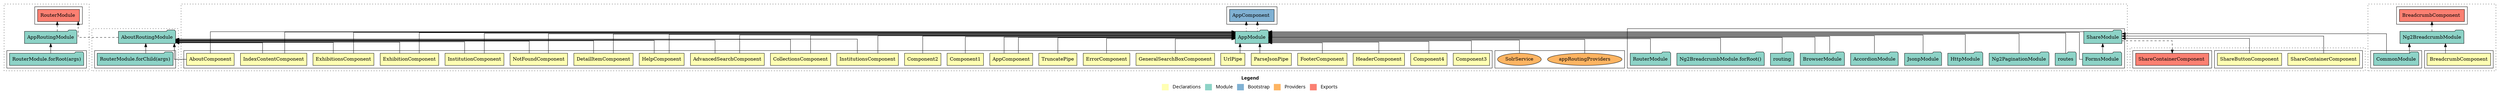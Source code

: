 digraph dependencies { node [shape="rect", style="filled", colorscheme=set312]; ranksep=0.4; compound=false; remincross=true; splines=true; splines=ortho; rankdir=LR; rankdir=TB; rankdir=BT; label=<<table BORDER="0"> <tr> <td colspan="5" align="center"><b>Legend</b></td> </tr> <tr> <td> <table BORDER="0"> <tr> <td bgcolor="#ffffb3" width="20"></td> <td>  Declarations</td> </tr> </table> </td> <td> <table BORDER="0"> <tr> <td bgcolor="#8dd3c7" width="20"></td> <td>  Module</td> </tr> </table> </td> <td> <table BORDER="0"> <tr> <td bgcolor="#80b1d3" width="20"></td> <td>  Bootstrap</td> </tr> </table> </td> <td> <table BORDER="0"> <tr> <td bgcolor="#fdb462" width="20"></td> <td>  Providers</td> </tr> </table> </td> <td> <table BORDER="0"> <tr> <td bgcolor="#fb8072" width="20"></td> <td>  Exports</td> </tr> </table> </td> </tr></table>>; ratio=compress; fontname="sans-serif";  subgraph "cluster_AppRoutingModule" { label=""; style="dotted";node [shape="folder", fillcolor=1]; subgraph cluster_AppRoutingModule_declarations { style="solid";node [style="filled", shape="rect"]; }    subgraph cluster_AppRoutingModule_imports { style="solid"; node [style="filled", fillcolor=1, shape="rect"];    "RouterModule.forRoot(args)" [label="RouterModule.forRoot(args)", shape="folder"];   }    "RouterModule.forRoot(args)" -> "AppRoutingModule" [lhead="cluster_AppRoutingModule", ltail="cluster_AppRoutingModule_imports"];     subgraph cluster_AppRoutingModule_exports { style="solid";node [style="filled", fillcolor=4, shape="rect"];"RouterModule " [label="RouterModule ", shape="rect"]}  "AppRoutingModule" -> "RouterModule " [style="dashed", ltail="cluster_AppRoutingModule" lhead="cluster_AppRoutingModule_exports"];    subgraph cluster_AppRoutingModule_bootstrap { style="solid"; node [style="filled", fillcolor=5, shape="rect"];  }    subgraph cluster_AppRoutingModule_providers { style="solid"; node [style="filled", fillcolor=6, shape="rect"];   }     }  subgraph "cluster_Ng2BreadcrumbModule" { label=""; style="dotted";node [shape="folder", fillcolor=1]; subgraph cluster_Ng2BreadcrumbModule_declarations { style="solid";node [style="filled", shape="rect"]; node [fillcolor=2]; "BreadcrumbComponent"; }  "BreadcrumbComponent" -> "Ng2BreadcrumbModule" [style="solid", lhead="cluster_Ng2BreadcrumbModule" ltail="cluster_Ng2BreadcrumbModule_declarations"]; subgraph "cluster_Ng2BreadcrumbModule_BreadcrumbComponent_providers" { style="solid";  }    subgraph cluster_Ng2BreadcrumbModule_imports { style="solid"; node [style="filled", fillcolor=1, shape="rect"];    "CommonModule" [label="CommonModule", shape="folder"];   }    "CommonModule" -> "Ng2BreadcrumbModule" [lhead="cluster_Ng2BreadcrumbModule", ltail="cluster_Ng2BreadcrumbModule_imports"];     subgraph cluster_Ng2BreadcrumbModule_exports { style="solid";node [style="filled", fillcolor=4, shape="rect"];"BreadcrumbComponent " [label="BreadcrumbComponent ", shape="rect"]}  "Ng2BreadcrumbModule" -> "BreadcrumbComponent " [style="dashed", ltail="cluster_Ng2BreadcrumbModule" lhead="cluster_Ng2BreadcrumbModule_exports"];    subgraph cluster_Ng2BreadcrumbModule_bootstrap { style="solid"; node [style="filled", fillcolor=5, shape="rect"];  }    subgraph cluster_Ng2BreadcrumbModule_providers { style="solid"; node [style="filled", fillcolor=6, shape="rect"];   }     }  subgraph "cluster_AppModule" { label=""; style="dotted";node [shape="folder", fillcolor=1]; subgraph cluster_AppModule_declarations { style="solid";node [style="filled", shape="rect"]; node [fillcolor=2]; "AppComponent"; node [fillcolor=2]; "Component1"; node [fillcolor=2]; "Component2"; node [fillcolor=2]; "Component3"; node [fillcolor=2]; "Component4"; }  "AppComponent" -> "AppModule" [style="solid", lhead="cluster_AppModule" ltail="cluster_AppModule_declarations"]; subgraph "cluster_AppModule_AppComponent_providers" { style="solid";  }  "Component1" -> "AppModule" [style="solid", lhead="cluster_AppModule" ltail="cluster_AppModule_declarations"]; subgraph "cluster_AppModule_Component1_providers" { style="solid";  }  "Component2" -> "AppModule" [style="solid", lhead="cluster_AppModule" ltail="cluster_AppModule_declarations"]; subgraph "cluster_AppModule_Component2_providers" { style="solid";  }  "Component3" -> "AppModule" [style="solid", lhead="cluster_AppModule" ltail="cluster_AppModule_declarations"]; subgraph "cluster_AppModule_Component3_providers" { style="solid";  }  "Component4" -> "AppModule" [style="solid", lhead="cluster_AppModule" ltail="cluster_AppModule_declarations"]; subgraph "cluster_AppModule_Component4_providers" { style="solid";  }    subgraph cluster_AppModule_imports { style="solid"; node [style="filled", fillcolor=1, shape="rect"];    "BrowserModule" [label="BrowserModule", shape="folder"];    "routing" [label="routing", shape="folder"];    "Ng2BreadcrumbModule.forRoot()" [label="Ng2BreadcrumbModule.forRoot()", shape="folder"];   }    "BrowserModule" -> "AppModule" [lhead="cluster_AppModule", ltail="cluster_AppModule_imports"];    "routing" -> "AppModule" [lhead="cluster_AppModule", ltail="cluster_AppModule_imports"];    "Ng2BreadcrumbModule.forRoot()" -> "AppModule" [lhead="cluster_AppModule", ltail="cluster_AppModule_imports"];     subgraph cluster_AppModule_exports { style="solid";node [style="filled", fillcolor=4, shape="rect"];}    subgraph cluster_AppModule_bootstrap { style="solid"; node [style="filled", fillcolor=5, shape="rect"];  "AppComponent " [label="AppComponent ", shape="rect"]  }  "AppModule" -> "AppComponent " [style="dotted", lhead="cluster_AppModule_bootstrap" ltail="cluster_AppModule"];    subgraph cluster_AppModule_providers { style="solid"; node [style="filled", fillcolor=6, shape="rect"];    "appRoutingProviders" [label="appRoutingProviders", shape="oval"];   }    "appRoutingProviders" -> "AppModule" [lhead="cluster_AppModule", ltail="cluster_AppModule_providers"];     }  subgraph "cluster_ShareModule" { label=""; style="dotted";node [shape="folder", fillcolor=1]; subgraph cluster_ShareModule_declarations { style="solid";node [style="filled", shape="rect"]; node [fillcolor=2]; "ShareContainerComponent"; node [fillcolor=2]; "ShareButtonComponent"; }  "ShareContainerComponent" -> "ShareModule" [style="solid", lhead="cluster_ShareModule" ltail="cluster_ShareModule_declarations"]; subgraph "cluster_ShareModule_ShareContainerComponent_providers" { style="solid";  }  "ShareButtonComponent" -> "ShareModule" [style="solid", lhead="cluster_ShareModule" ltail="cluster_ShareModule_declarations"]; subgraph "cluster_ShareModule_ShareButtonComponent_providers" { style="solid";  }    subgraph cluster_ShareModule_imports { style="solid"; node [style="filled", fillcolor=1, shape="rect"];    "CommonModule" [label="CommonModule", shape="folder"];    "FormsModule" [label="FormsModule", shape="folder"];   }    "CommonModule" -> "ShareModule" [lhead="cluster_ShareModule", ltail="cluster_ShareModule_imports"];    "FormsModule" -> "ShareModule" [lhead="cluster_ShareModule", ltail="cluster_ShareModule_imports"];     subgraph cluster_ShareModule_exports { style="solid";node [style="filled", fillcolor=4, shape="rect"];"ShareContainerComponent " [label="ShareContainerComponent ", shape="rect"]}  "ShareModule" -> "ShareContainerComponent " [style="dashed", ltail="cluster_ShareModule" lhead="cluster_ShareModule_exports"];    subgraph cluster_ShareModule_bootstrap { style="solid"; node [style="filled", fillcolor=5, shape="rect"];  }    subgraph cluster_ShareModule_providers { style="solid"; node [style="filled", fillcolor=6, shape="rect"];   }     }  subgraph "cluster_AppModule" { label=""; style="dotted";node [shape="folder", fillcolor=1]; subgraph cluster_AppModule_declarations { style="solid";node [style="filled", shape="rect"]; node [fillcolor=2]; "AppComponent"; node [fillcolor=2]; "HeaderComponent"; node [fillcolor=2]; "FooterComponent"; node [fillcolor=2]; "IndexContentComponent"; node [fillcolor=2]; "AboutComponent"; node [fillcolor=2]; "InstitutionsComponent"; node [fillcolor=2]; "CollectionsComponent"; node [fillcolor=2]; "AdvancedSearchComponent"; node [fillcolor=2]; "HelpComponent"; node [fillcolor=2]; "DetailItemComponent"; node [fillcolor=2]; "NotFoundComponent"; node [fillcolor=2]; "ParseJsonPipe"; node [fillcolor=2]; "UrlPipe"; node [fillcolor=2]; "ExhibitionsComponent"; node [fillcolor=2]; "GeneralSearchBoxComponent"; node [fillcolor=2]; "ExhibitionComponent"; node [fillcolor=2]; "InstitutionComponent"; node [fillcolor=2]; "ErrorComponent"; node [fillcolor=2]; "TruncatePipe"; }  "AppComponent" -> "AppModule" [style="solid", lhead="cluster_AppModule" ltail="cluster_AppModule_declarations"]; subgraph "cluster_AppModule_AppComponent_providers" { style="solid";  }  "HeaderComponent" -> "AppModule" [style="solid", lhead="cluster_AppModule" ltail="cluster_AppModule_declarations"]; subgraph "cluster_AppModule_HeaderComponent_providers" { style="solid";  }  "FooterComponent" -> "AppModule" [style="solid", lhead="cluster_AppModule" ltail="cluster_AppModule_declarations"]; subgraph "cluster_AppModule_FooterComponent_providers" { style="solid";  }  "IndexContentComponent" -> "AppModule" [style="solid", lhead="cluster_AppModule" ltail="cluster_AppModule_declarations"]; subgraph "cluster_AppModule_IndexContentComponent_providers" { style="solid";  }  "AboutComponent" -> "AppModule" [style="solid", lhead="cluster_AppModule" ltail="cluster_AppModule_declarations"]; subgraph "cluster_AppModule_AboutComponent_providers" { style="solid";  }  "InstitutionsComponent" -> "AppModule" [style="solid", lhead="cluster_AppModule" ltail="cluster_AppModule_declarations"]; subgraph "cluster_AppModule_InstitutionsComponent_providers" { style="solid";  }  "CollectionsComponent" -> "AppModule" [style="solid", lhead="cluster_AppModule" ltail="cluster_AppModule_declarations"]; subgraph "cluster_AppModule_CollectionsComponent_providers" { style="solid";  }  "AdvancedSearchComponent" -> "AppModule" [style="solid", lhead="cluster_AppModule" ltail="cluster_AppModule_declarations"]; subgraph "cluster_AppModule_AdvancedSearchComponent_providers" { style="solid";  }  "HelpComponent" -> "AppModule" [style="solid", lhead="cluster_AppModule" ltail="cluster_AppModule_declarations"]; subgraph "cluster_AppModule_HelpComponent_providers" { style="solid";  }  "DetailItemComponent" -> "AppModule" [style="solid", lhead="cluster_AppModule" ltail="cluster_AppModule_declarations"]; subgraph "cluster_AppModule_DetailItemComponent_providers" { style="solid";  }  "NotFoundComponent" -> "AppModule" [style="solid", lhead="cluster_AppModule" ltail="cluster_AppModule_declarations"]; subgraph "cluster_AppModule_NotFoundComponent_providers" { style="solid";  }  "ParseJsonPipe" -> "AppModule" [style="solid", lhead="cluster_AppModule" ltail="cluster_AppModule_declarations"]; subgraph "cluster_AppModule_ParseJsonPipe_providers" { style="solid";  }  "UrlPipe" -> "AppModule" [style="solid", lhead="cluster_AppModule" ltail="cluster_AppModule_declarations"]; subgraph "cluster_AppModule_UrlPipe_providers" { style="solid";  }  "ExhibitionsComponent" -> "AppModule" [style="solid", lhead="cluster_AppModule" ltail="cluster_AppModule_declarations"]; subgraph "cluster_AppModule_ExhibitionsComponent_providers" { style="solid";  }  "GeneralSearchBoxComponent" -> "AppModule" [style="solid", lhead="cluster_AppModule" ltail="cluster_AppModule_declarations"]; subgraph "cluster_AppModule_GeneralSearchBoxComponent_providers" { style="solid";  }  "ExhibitionComponent" -> "AppModule" [style="solid", lhead="cluster_AppModule" ltail="cluster_AppModule_declarations"]; subgraph "cluster_AppModule_ExhibitionComponent_providers" { style="solid";  }  "InstitutionComponent" -> "AppModule" [style="solid", lhead="cluster_AppModule" ltail="cluster_AppModule_declarations"]; subgraph "cluster_AppModule_InstitutionComponent_providers" { style="solid";  }  "ErrorComponent" -> "AppModule" [style="solid", lhead="cluster_AppModule" ltail="cluster_AppModule_declarations"]; subgraph "cluster_AppModule_ErrorComponent_providers" { style="solid";  }  "TruncatePipe" -> "AppModule" [style="solid", lhead="cluster_AppModule" ltail="cluster_AppModule_declarations"]; subgraph "cluster_AppModule_TruncatePipe_providers" { style="solid";  }    subgraph cluster_AppModule_imports { style="solid"; node [style="filled", fillcolor=1, shape="rect"];    "BrowserModule" [label="BrowserModule", shape="folder"];    "FormsModule" [label="FormsModule", shape="folder"];    "RouterModule" [label="RouterModule", shape="folder"];    "ShareModule" [label="ShareModule", shape="folder"];    "routes" [label="routes", shape="folder"];    "Ng2PaginationModule" [label="Ng2PaginationModule", shape="folder"];    "HttpModule" [label="HttpModule", shape="folder"];    "JsonpModule" [label="JsonpModule", shape="folder"];    "AccordionModule" [label="AccordionModule", shape="folder"];   }    "BrowserModule" -> "AppModule" [lhead="cluster_AppModule", ltail="cluster_AppModule_imports"];    "FormsModule" -> "AppModule" [lhead="cluster_AppModule", ltail="cluster_AppModule_imports"];    "RouterModule" -> "AppModule" [lhead="cluster_AppModule", ltail="cluster_AppModule_imports"];    "ShareModule" -> "AppModule" [lhead="cluster_AppModule", ltail="cluster_AppModule_imports"];    "routes" -> "AppModule" [lhead="cluster_AppModule", ltail="cluster_AppModule_imports"];    "Ng2PaginationModule" -> "AppModule" [lhead="cluster_AppModule", ltail="cluster_AppModule_imports"];    "HttpModule" -> "AppModule" [lhead="cluster_AppModule", ltail="cluster_AppModule_imports"];    "JsonpModule" -> "AppModule" [lhead="cluster_AppModule", ltail="cluster_AppModule_imports"];    "AccordionModule" -> "AppModule" [lhead="cluster_AppModule", ltail="cluster_AppModule_imports"];     subgraph cluster_AppModule_exports { style="solid";node [style="filled", fillcolor=4, shape="rect"];}    subgraph cluster_AppModule_bootstrap { style="solid"; node [style="filled", fillcolor=5, shape="rect"];  "AppComponent " [label="AppComponent ", shape="rect"]  }  "AppModule" -> "AppComponent " [style="dotted", lhead="cluster_AppModule_bootstrap" ltail="cluster_AppModule"];    subgraph cluster_AppModule_providers { style="solid"; node [style="filled", fillcolor=6, shape="rect"];    "SolrService" [label="SolrService", shape="oval"];   }    "SolrService" -> "AppModule" [lhead="cluster_AppModule", ltail="cluster_AppModule_providers"];     }  subgraph "cluster_AboutRoutingModule" { label=""; style="dotted";node [shape="folder", fillcolor=1]; subgraph cluster_AboutRoutingModule_declarations { style="solid";node [style="filled", shape="rect"]; node [fillcolor=2]; "NotFoundComponent"; node [fillcolor=2]; "InstitutionComponent"; node [fillcolor=2]; "ExhibitionComponent"; node [fillcolor=2]; "DetailItemComponent"; node [fillcolor=2]; "AboutComponent"; node [fillcolor=2]; "HelpComponent"; node [fillcolor=2]; "AdvancedSearchComponent"; node [fillcolor=2]; "ExhibitionsComponent"; node [fillcolor=2]; "CollectionsComponent"; node [fillcolor=2]; "InstitutionsComponent"; node [fillcolor=2]; "IndexContentComponent"; }  "NotFoundComponent" -> "AboutRoutingModule" [style="solid", lhead="cluster_AboutRoutingModule" ltail="cluster_AboutRoutingModule_declarations"]; subgraph "cluster_AboutRoutingModule_NotFoundComponent_providers" { style="solid";  }  "InstitutionComponent" -> "AboutRoutingModule" [style="solid", lhead="cluster_AboutRoutingModule" ltail="cluster_AboutRoutingModule_declarations"]; subgraph "cluster_AboutRoutingModule_InstitutionComponent_providers" { style="solid";  }  "ExhibitionComponent" -> "AboutRoutingModule" [style="solid", lhead="cluster_AboutRoutingModule" ltail="cluster_AboutRoutingModule_declarations"]; subgraph "cluster_AboutRoutingModule_ExhibitionComponent_providers" { style="solid";  }  "DetailItemComponent" -> "AboutRoutingModule" [style="solid", lhead="cluster_AboutRoutingModule" ltail="cluster_AboutRoutingModule_declarations"]; subgraph "cluster_AboutRoutingModule_DetailItemComponent_providers" { style="solid";  }  "AboutComponent" -> "AboutRoutingModule" [style="solid", lhead="cluster_AboutRoutingModule" ltail="cluster_AboutRoutingModule_declarations"]; subgraph "cluster_AboutRoutingModule_AboutComponent_providers" { style="solid";  }  "HelpComponent" -> "AboutRoutingModule" [style="solid", lhead="cluster_AboutRoutingModule" ltail="cluster_AboutRoutingModule_declarations"]; subgraph "cluster_AboutRoutingModule_HelpComponent_providers" { style="solid";  }  "AdvancedSearchComponent" -> "AboutRoutingModule" [style="solid", lhead="cluster_AboutRoutingModule" ltail="cluster_AboutRoutingModule_declarations"]; subgraph "cluster_AboutRoutingModule_AdvancedSearchComponent_providers" { style="solid";  }  "ExhibitionsComponent" -> "AboutRoutingModule" [style="solid", lhead="cluster_AboutRoutingModule" ltail="cluster_AboutRoutingModule_declarations"]; subgraph "cluster_AboutRoutingModule_ExhibitionsComponent_providers" { style="solid";  }  "CollectionsComponent" -> "AboutRoutingModule" [style="solid", lhead="cluster_AboutRoutingModule" ltail="cluster_AboutRoutingModule_declarations"]; subgraph "cluster_AboutRoutingModule_CollectionsComponent_providers" { style="solid";  }  "InstitutionsComponent" -> "AboutRoutingModule" [style="solid", lhead="cluster_AboutRoutingModule" ltail="cluster_AboutRoutingModule_declarations"]; subgraph "cluster_AboutRoutingModule_InstitutionsComponent_providers" { style="solid";  }  "IndexContentComponent" -> "AboutRoutingModule" [style="solid", lhead="cluster_AboutRoutingModule" ltail="cluster_AboutRoutingModule_declarations"]; subgraph "cluster_AboutRoutingModule_IndexContentComponent_providers" { style="solid";  }    subgraph cluster_AboutRoutingModule_imports { style="solid"; node [style="filled", fillcolor=1, shape="rect"];    "RouterModule.forChild(args)" [label="RouterModule.forChild(args)", shape="folder"];   }    "RouterModule.forChild(args)" -> "AboutRoutingModule" [lhead="cluster_AboutRoutingModule", ltail="cluster_AboutRoutingModule_imports"];     subgraph cluster_AboutRoutingModule_exports { style="solid";node [style="filled", fillcolor=4, shape="rect"];"RouterModule " [label="RouterModule ", shape="rect"]}  "AboutRoutingModule" -> "RouterModule " [style="dashed", ltail="cluster_AboutRoutingModule" lhead="cluster_AboutRoutingModule_exports"];    subgraph cluster_AboutRoutingModule_bootstrap { style="solid"; node [style="filled", fillcolor=5, shape="rect"];  }    subgraph cluster_AboutRoutingModule_providers { style="solid"; node [style="filled", fillcolor=6, shape="rect"];   }     }  }
